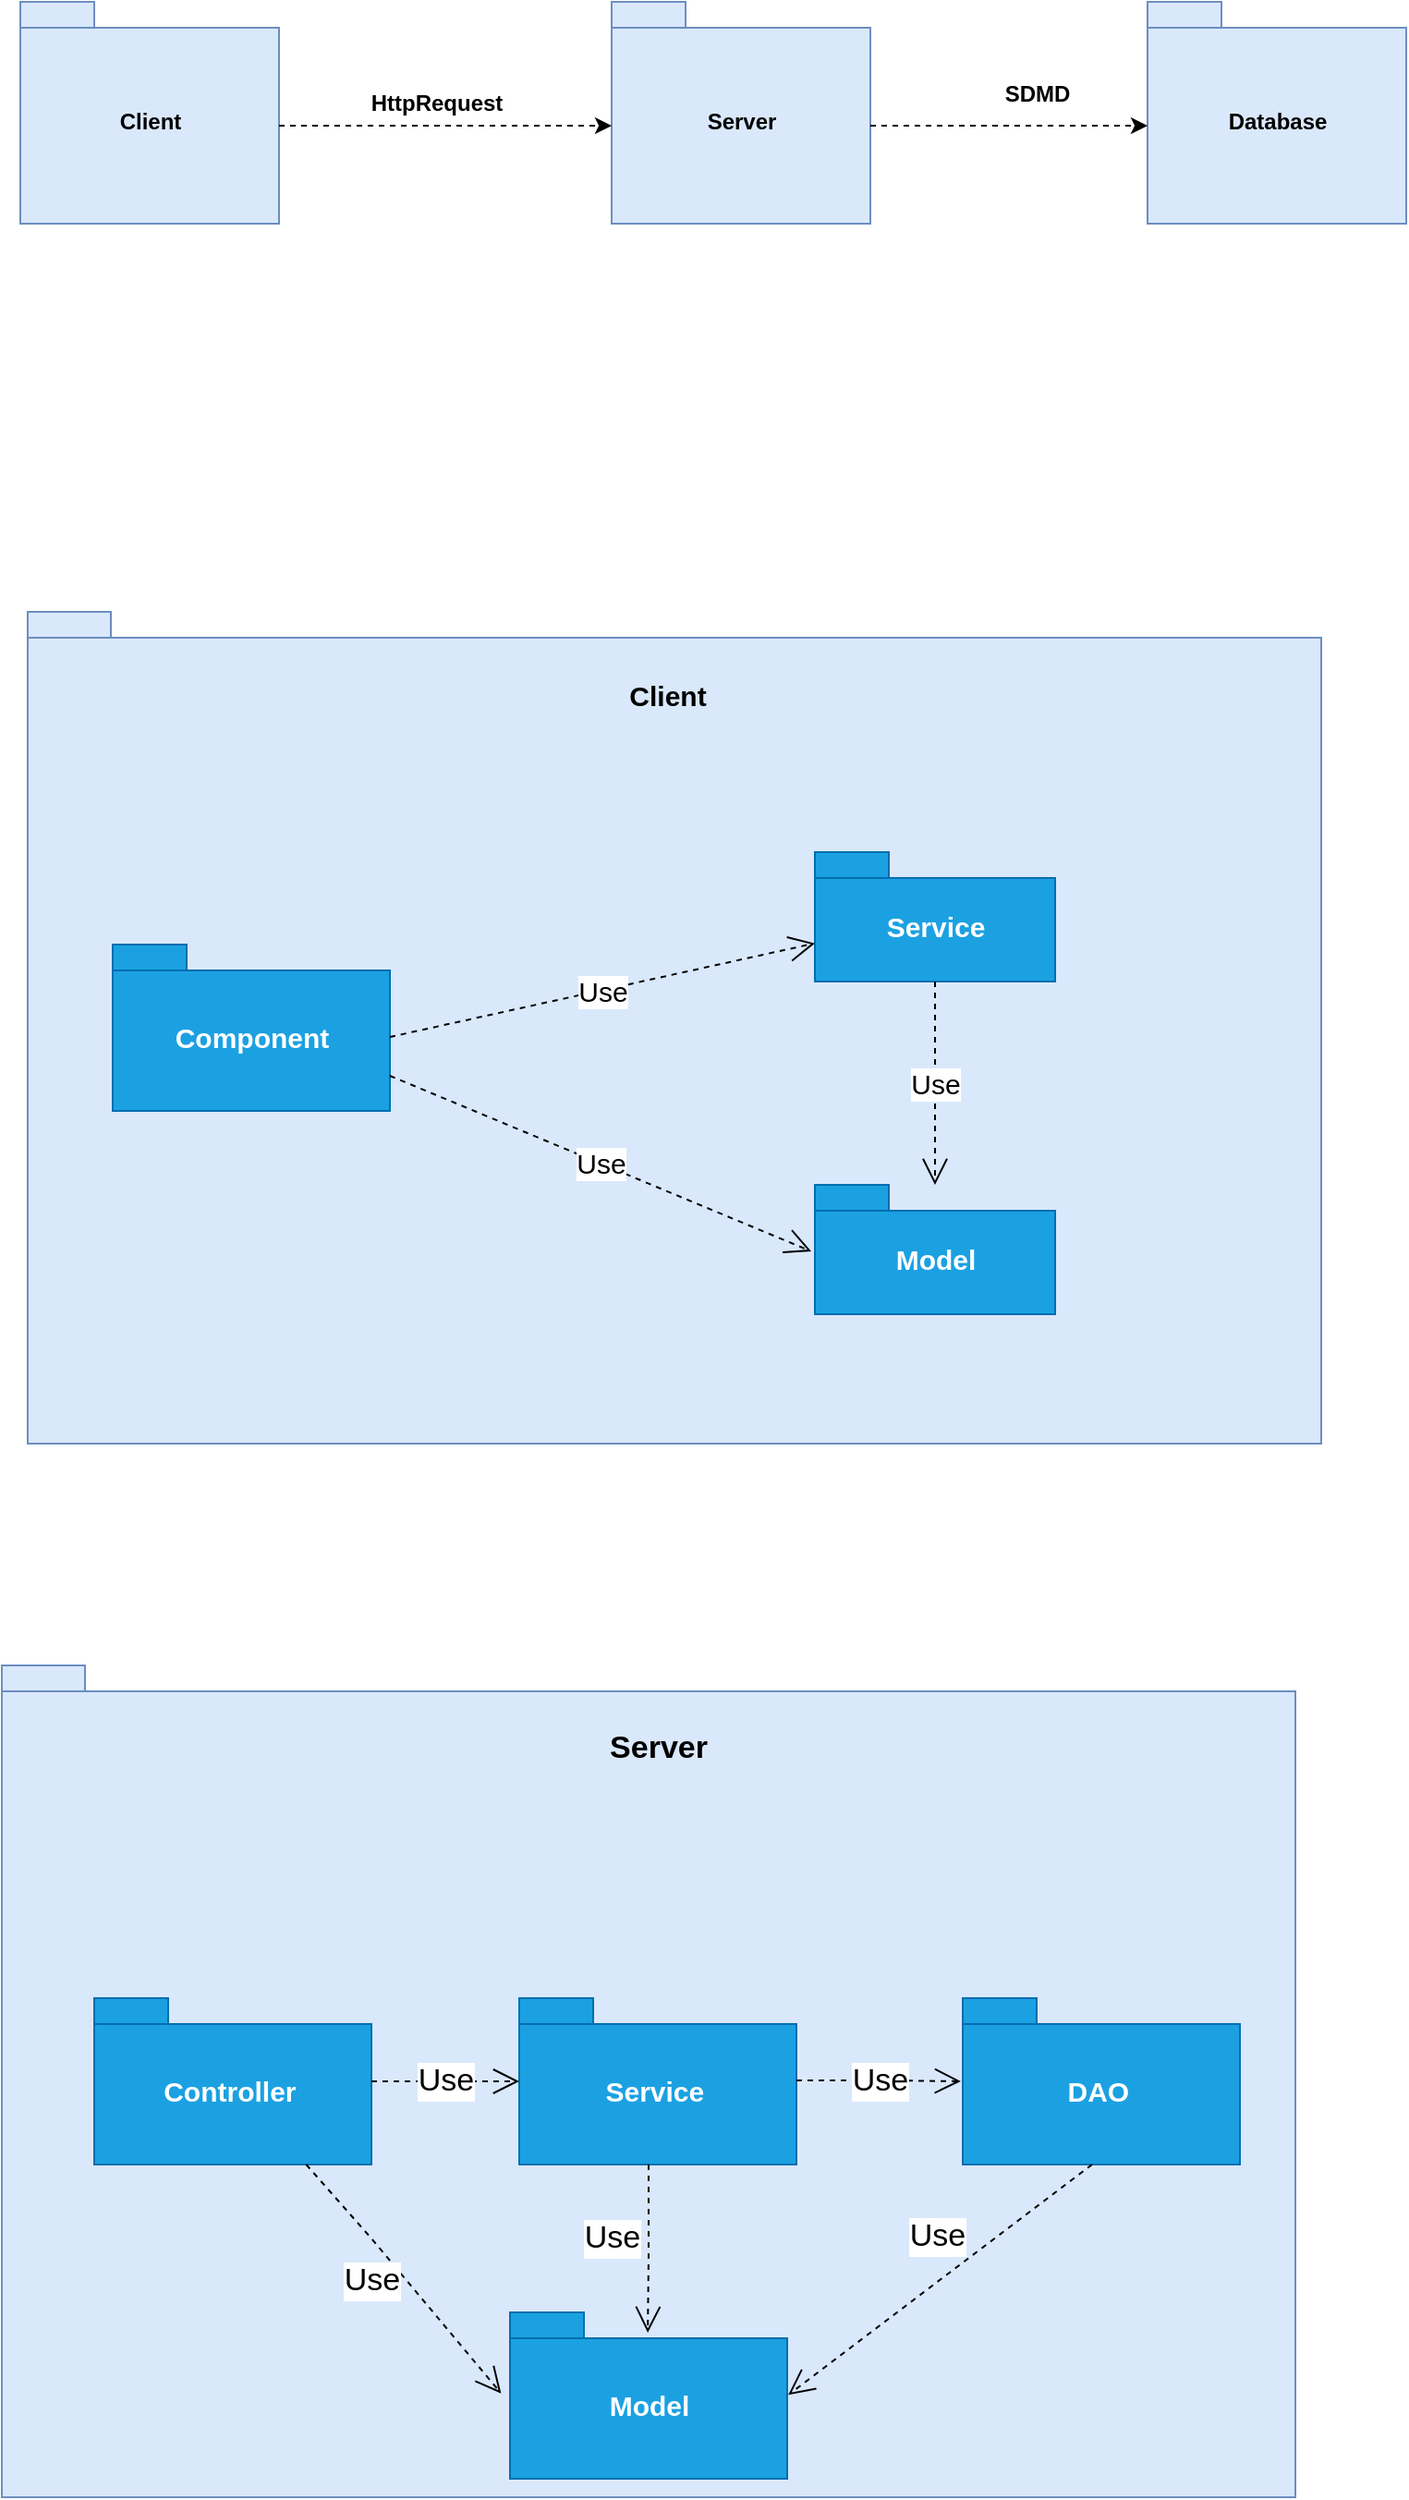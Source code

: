 <mxfile version="20.8.18" type="device"><diagram id="pk_1T8lBVDCMDmr_kbkJ" name="Pagina-1"><mxGraphModel dx="1050" dy="581" grid="1" gridSize="10" guides="1" tooltips="1" connect="1" arrows="1" fold="1" page="1" pageScale="1" pageWidth="827" pageHeight="1169" math="0" shadow="0"><root><mxCell id="0"/><mxCell id="1" parent="0"/><mxCell id="tsko1MEnvzLPw-HZwiG7-2" value="Server" style="shape=folder;fontStyle=1;spacingTop=10;tabWidth=40;tabHeight=14;tabPosition=left;html=1;fillColor=#dae8fc;strokeColor=#6c8ebf;" parent="1" vertex="1"><mxGeometry x="380" y="300" width="140" height="120" as="geometry"/></mxCell><mxCell id="tsko1MEnvzLPw-HZwiG7-3" value="Database" style="shape=folder;fontStyle=1;spacingTop=10;tabWidth=40;tabHeight=14;tabPosition=left;html=1;fillColor=#dae8fc;strokeColor=#6c8ebf;" parent="1" vertex="1"><mxGeometry x="670" y="300" width="140" height="120" as="geometry"/></mxCell><mxCell id="tsko1MEnvzLPw-HZwiG7-4" value="Client" style="shape=folder;fontStyle=1;spacingTop=10;tabWidth=40;tabHeight=14;tabPosition=left;html=1;fillColor=#dae8fc;strokeColor=#6c8ebf;" parent="1" vertex="1"><mxGeometry x="60" y="300" width="140" height="120" as="geometry"/></mxCell><mxCell id="tsko1MEnvzLPw-HZwiG7-14" value="" style="shape=folder;fontStyle=1;spacingTop=10;tabWidth=40;tabHeight=14;tabPosition=left;html=1;fillColor=#dae8fc;strokeColor=#6c8ebf;" parent="1" vertex="1"><mxGeometry x="64" y="630" width="700" height="450" as="geometry"/></mxCell><mxCell id="tsko1MEnvzLPw-HZwiG7-7" value="" style="endArrow=classic;html=1;rounded=0;dashed=1;exitX=0;exitY=0;exitDx=140;exitDy=67;exitPerimeter=0;entryX=0;entryY=0;entryDx=0;entryDy=67;entryPerimeter=0;" parent="1" source="tsko1MEnvzLPw-HZwiG7-4" target="tsko1MEnvzLPw-HZwiG7-2" edge="1"><mxGeometry width="50" height="50" relative="1" as="geometry"><mxPoint x="200" y="377" as="sourcePoint"/><mxPoint x="400" y="230" as="targetPoint"/></mxGeometry></mxCell><mxCell id="tsko1MEnvzLPw-HZwiG7-9" value="" style="endArrow=classic;html=1;rounded=0;dashed=1;exitX=0;exitY=0;exitDx=140;exitDy=67;exitPerimeter=0;entryX=0;entryY=0;entryDx=0;entryDy=67;entryPerimeter=0;" parent="1" source="tsko1MEnvzLPw-HZwiG7-2" target="tsko1MEnvzLPw-HZwiG7-3" edge="1"><mxGeometry width="50" height="50" relative="1" as="geometry"><mxPoint x="540" y="364.96" as="sourcePoint"/><mxPoint x="767.02" y="220.0" as="targetPoint"/></mxGeometry></mxCell><mxCell id="tsko1MEnvzLPw-HZwiG7-11" value="&lt;b&gt;HttpRequest&lt;/b&gt;" style="text;html=1;align=center;verticalAlign=middle;resizable=0;points=[];autosize=1;strokeColor=none;fillColor=none;" parent="1" vertex="1"><mxGeometry x="240" y="340" width="90" height="30" as="geometry"/></mxCell><mxCell id="tsko1MEnvzLPw-HZwiG7-13" value="&lt;b&gt;SDMD&lt;/b&gt;" style="text;html=1;align=center;verticalAlign=middle;resizable=0;points=[];autosize=1;strokeColor=none;fillColor=none;" parent="1" vertex="1"><mxGeometry x="580" y="335" width="60" height="30" as="geometry"/></mxCell><mxCell id="tsko1MEnvzLPw-HZwiG7-15" value="&lt;b&gt;&lt;font style=&quot;font-size: 15px;&quot;&gt;Client&lt;/font&gt;&lt;/b&gt;" style="text;html=1;align=center;verticalAlign=middle;resizable=0;points=[];autosize=1;strokeColor=none;fillColor=none;" parent="1" vertex="1"><mxGeometry x="375" y="660" width="70" height="30" as="geometry"/></mxCell><mxCell id="tsko1MEnvzLPw-HZwiG7-18" value="Service" style="shape=folder;fontStyle=1;spacingTop=10;tabWidth=40;tabHeight=14;tabPosition=left;html=1;fontSize=15;fillColor=#1ba1e2;fontColor=#ffffff;strokeColor=#006EAF;" parent="1" vertex="1"><mxGeometry x="490" y="760" width="130" height="70" as="geometry"/></mxCell><mxCell id="tsko1MEnvzLPw-HZwiG7-19" value="Component" style="shape=folder;fontStyle=1;spacingTop=10;tabWidth=40;tabHeight=14;tabPosition=left;html=1;fontSize=15;fillColor=#1ba1e2;strokeColor=#006EAF;fontColor=#ffffff;" parent="1" vertex="1"><mxGeometry x="110" y="810" width="150" height="90" as="geometry"/></mxCell><mxCell id="tsko1MEnvzLPw-HZwiG7-20" value="Model" style="shape=folder;fontStyle=1;spacingTop=10;tabWidth=40;tabHeight=14;tabPosition=left;html=1;fontSize=15;fillColor=#1ba1e2;fontColor=#ffffff;strokeColor=#006EAF;" parent="1" vertex="1"><mxGeometry x="490" y="940" width="130" height="70" as="geometry"/></mxCell><mxCell id="tsko1MEnvzLPw-HZwiG7-24" value="Use" style="endArrow=open;endSize=12;dashed=1;html=1;rounded=0;fontSize=15;" parent="1" target="tsko1MEnvzLPw-HZwiG7-18" edge="1"><mxGeometry width="160" relative="1" as="geometry"><mxPoint x="260" y="860" as="sourcePoint"/><mxPoint x="420" y="860" as="targetPoint"/></mxGeometry></mxCell><mxCell id="tsko1MEnvzLPw-HZwiG7-25" value="Use" style="endArrow=open;endSize=12;dashed=1;html=1;rounded=0;fontSize=15;entryX=-0.015;entryY=0.514;entryDx=0;entryDy=0;entryPerimeter=0;exitX=0;exitY=0;exitDx=150;exitDy=71;exitPerimeter=0;" parent="1" source="tsko1MEnvzLPw-HZwiG7-19" target="tsko1MEnvzLPw-HZwiG7-20" edge="1"><mxGeometry width="160" relative="1" as="geometry"><mxPoint x="270" y="870" as="sourcePoint"/><mxPoint x="490" y="819.825" as="targetPoint"/></mxGeometry></mxCell><mxCell id="tsko1MEnvzLPw-HZwiG7-26" value="" style="shape=folder;fontStyle=1;spacingTop=10;tabWidth=40;tabHeight=14;tabPosition=left;html=1;fillColor=#dae8fc;strokeColor=#6c8ebf;" parent="1" vertex="1"><mxGeometry x="50" y="1200" width="700" height="450" as="geometry"/></mxCell><mxCell id="tsko1MEnvzLPw-HZwiG7-27" value="&lt;b&gt;&lt;font style=&quot;font-size: 17px;&quot;&gt;Server&lt;/font&gt;&lt;/b&gt;" style="text;html=1;align=center;verticalAlign=middle;resizable=0;points=[];autosize=1;strokeColor=none;fillColor=none;fontSize=15;" parent="1" vertex="1"><mxGeometry x="365" y="1230" width="80" height="30" as="geometry"/></mxCell><mxCell id="tsko1MEnvzLPw-HZwiG7-28" value="Use" style="endArrow=open;endSize=12;dashed=1;html=1;rounded=0;fontSize=15;exitX=0.5;exitY=1;exitDx=0;exitDy=0;exitPerimeter=0;" parent="1" source="tsko1MEnvzLPw-HZwiG7-18" target="tsko1MEnvzLPw-HZwiG7-20" edge="1"><mxGeometry width="160" relative="1" as="geometry"><mxPoint x="270" y="870" as="sourcePoint"/><mxPoint x="500" y="819.322" as="targetPoint"/></mxGeometry></mxCell><mxCell id="tsko1MEnvzLPw-HZwiG7-29" value="Controller&amp;nbsp;" style="shape=folder;fontStyle=1;spacingTop=10;tabWidth=40;tabHeight=14;tabPosition=left;html=1;fontSize=15;fillColor=#1ba1e2;strokeColor=#006EAF;fontColor=#ffffff;" parent="1" vertex="1"><mxGeometry x="100" y="1380" width="150" height="90" as="geometry"/></mxCell><mxCell id="tsko1MEnvzLPw-HZwiG7-30" value="DAO&amp;nbsp;" style="shape=folder;fontStyle=1;spacingTop=10;tabWidth=40;tabHeight=14;tabPosition=left;html=1;fontSize=15;fillColor=#1ba1e2;strokeColor=#006EAF;fontColor=#ffffff;" parent="1" vertex="1"><mxGeometry x="570" y="1380" width="150" height="90" as="geometry"/></mxCell><mxCell id="tsko1MEnvzLPw-HZwiG7-31" value="Service&amp;nbsp;" style="shape=folder;fontStyle=1;spacingTop=10;tabWidth=40;tabHeight=14;tabPosition=left;html=1;fontSize=15;fillColor=#1ba1e2;strokeColor=#006EAF;fontColor=#ffffff;" parent="1" vertex="1"><mxGeometry x="330" y="1380" width="150" height="90" as="geometry"/></mxCell><mxCell id="tsko1MEnvzLPw-HZwiG7-39" value="Use" style="endArrow=open;endSize=12;dashed=1;html=1;rounded=0;fontSize=17;" parent="1" source="tsko1MEnvzLPw-HZwiG7-29" target="tsko1MEnvzLPw-HZwiG7-31" edge="1"><mxGeometry width="160" relative="1" as="geometry"><mxPoint x="270" y="1420" as="sourcePoint"/><mxPoint x="270" y="1555.03" as="targetPoint"/><Array as="points"><mxPoint x="300" y="1425"/></Array></mxGeometry></mxCell><mxCell id="tsko1MEnvzLPw-HZwiG7-40" value="Use" style="endArrow=open;endSize=12;dashed=1;html=1;rounded=0;fontSize=17;entryX=-0.007;entryY=0.5;entryDx=0;entryDy=0;entryPerimeter=0;" parent="1" target="tsko1MEnvzLPw-HZwiG7-30" edge="1"><mxGeometry width="160" relative="1" as="geometry"><mxPoint x="480" y="1424.5" as="sourcePoint"/><mxPoint x="560" y="1424.5" as="targetPoint"/><Array as="points"><mxPoint x="530" y="1424.5"/></Array></mxGeometry></mxCell><mxCell id="3AQLRPbw_BnH-oH0o6FM-1" value="Model" style="shape=folder;fontStyle=1;spacingTop=10;tabWidth=40;tabHeight=14;tabPosition=left;html=1;fontSize=15;fillColor=#1ba1e2;strokeColor=#006EAF;fontColor=#ffffff;" vertex="1" parent="1"><mxGeometry x="325" y="1550" width="150" height="90" as="geometry"/></mxCell><mxCell id="3AQLRPbw_BnH-oH0o6FM-3" value="Use" style="endArrow=open;endSize=12;dashed=1;html=1;rounded=0;fontSize=17;entryX=-0.032;entryY=0.487;entryDx=0;entryDy=0;entryPerimeter=0;" edge="1" parent="1" source="tsko1MEnvzLPw-HZwiG7-29" target="3AQLRPbw_BnH-oH0o6FM-1"><mxGeometry x="-0.128" y="-15" width="160" relative="1" as="geometry"><mxPoint x="200" y="1510" as="sourcePoint"/><mxPoint x="280" y="1510" as="targetPoint"/><Array as="points"><mxPoint x="250" y="1510"/></Array><mxPoint as="offset"/></mxGeometry></mxCell><mxCell id="3AQLRPbw_BnH-oH0o6FM-5" value="Use" style="endArrow=open;endSize=12;dashed=1;html=1;rounded=0;fontSize=17;entryX=0.497;entryY=0.122;entryDx=0;entryDy=0;entryPerimeter=0;" edge="1" parent="1" target="3AQLRPbw_BnH-oH0o6FM-1"><mxGeometry x="-0.121" y="-20" width="160" relative="1" as="geometry"><mxPoint x="400" y="1470" as="sourcePoint"/><mxPoint x="502.5" y="1594" as="targetPoint"/><Array as="points"><mxPoint x="400" y="1520"/></Array><mxPoint as="offset"/></mxGeometry></mxCell><mxCell id="3AQLRPbw_BnH-oH0o6FM-7" value="Use" style="endArrow=open;endSize=12;dashed=1;html=1;rounded=0;fontSize=17;entryX=1.004;entryY=0.496;entryDx=0;entryDy=0;entryPerimeter=0;" edge="1" parent="1" target="3AQLRPbw_BnH-oH0o6FM-1"><mxGeometry x="-0.121" y="-20" width="160" relative="1" as="geometry"><mxPoint x="640" y="1470" as="sourcePoint"/><mxPoint x="640" y="1561" as="targetPoint"/><Array as="points"/><mxPoint as="offset"/></mxGeometry></mxCell></root></mxGraphModel></diagram></mxfile>